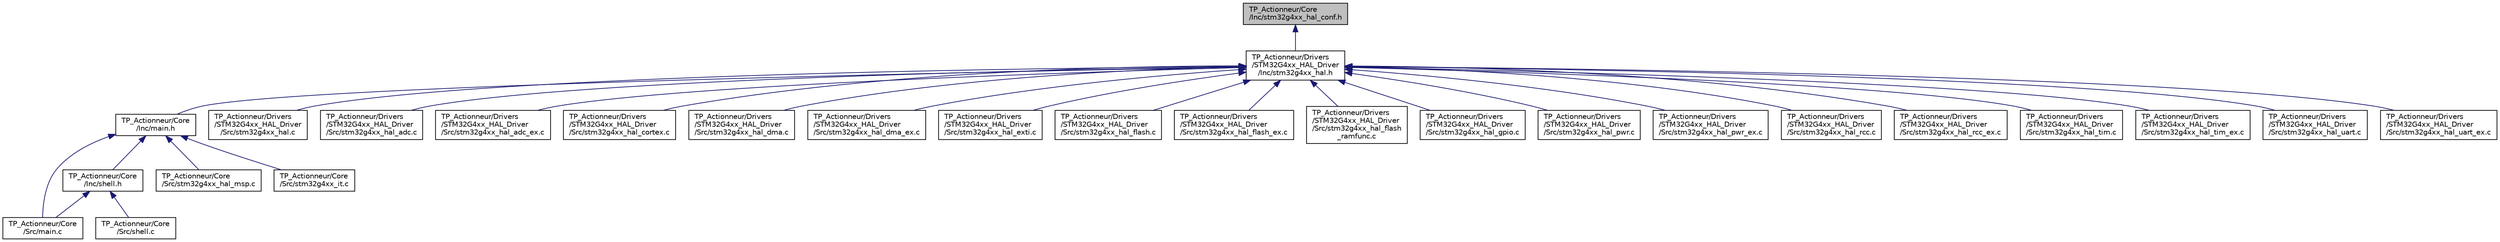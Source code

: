 digraph "TP_Actionneur/Core/Inc/stm32g4xx_hal_conf.h"
{
 // LATEX_PDF_SIZE
  edge [fontname="Helvetica",fontsize="10",labelfontname="Helvetica",labelfontsize="10"];
  node [fontname="Helvetica",fontsize="10",shape=record];
  Node1 [label="TP_Actionneur/Core\l/Inc/stm32g4xx_hal_conf.h",height=0.2,width=0.4,color="black", fillcolor="grey75", style="filled", fontcolor="black",tooltip="HAL configuration file."];
  Node1 -> Node2 [dir="back",color="midnightblue",fontsize="10",style="solid",fontname="Helvetica"];
  Node2 [label="TP_Actionneur/Drivers\l/STM32G4xx_HAL_Driver\l/Inc/stm32g4xx_hal.h",height=0.2,width=0.4,color="black", fillcolor="white", style="filled",URL="$stm32g4xx__hal_8h.html",tooltip="This file contains all the functions prototypes for the HAL module driver."];
  Node2 -> Node3 [dir="back",color="midnightblue",fontsize="10",style="solid",fontname="Helvetica"];
  Node3 [label="TP_Actionneur/Core\l/Inc/main.h",height=0.2,width=0.4,color="black", fillcolor="white", style="filled",URL="$main_8h.html",tooltip=": Header for main.c file. This file contains the common defines of the application."];
  Node3 -> Node4 [dir="back",color="midnightblue",fontsize="10",style="solid",fontname="Helvetica"];
  Node4 [label="TP_Actionneur/Core\l/Inc/shell.h",height=0.2,width=0.4,color="black", fillcolor="white", style="filled",URL="$shell_8h_source.html",tooltip=" "];
  Node4 -> Node5 [dir="back",color="midnightblue",fontsize="10",style="solid",fontname="Helvetica"];
  Node5 [label="TP_Actionneur/Core\l/Src/main.c",height=0.2,width=0.4,color="black", fillcolor="white", style="filled",URL="$main_8c.html",tooltip="Main program body."];
  Node4 -> Node6 [dir="back",color="midnightblue",fontsize="10",style="solid",fontname="Helvetica"];
  Node6 [label="TP_Actionneur/Core\l/Src/shell.c",height=0.2,width=0.4,color="black", fillcolor="white", style="filled",URL="$shell_8c.html",tooltip="Shell program body."];
  Node3 -> Node5 [dir="back",color="midnightblue",fontsize="10",style="solid",fontname="Helvetica"];
  Node3 -> Node7 [dir="back",color="midnightblue",fontsize="10",style="solid",fontname="Helvetica"];
  Node7 [label="TP_Actionneur/Core\l/Src/stm32g4xx_hal_msp.c",height=0.2,width=0.4,color="black", fillcolor="white", style="filled",URL="$stm32g4xx__hal__msp_8c.html",tooltip="This file provides code for the MSP Initialization and de-Initialization codes."];
  Node3 -> Node8 [dir="back",color="midnightblue",fontsize="10",style="solid",fontname="Helvetica"];
  Node8 [label="TP_Actionneur/Core\l/Src/stm32g4xx_it.c",height=0.2,width=0.4,color="black", fillcolor="white", style="filled",URL="$stm32g4xx__it_8c.html",tooltip="Interrupt Service Routines."];
  Node2 -> Node9 [dir="back",color="midnightblue",fontsize="10",style="solid",fontname="Helvetica"];
  Node9 [label="TP_Actionneur/Drivers\l/STM32G4xx_HAL_Driver\l/Src/stm32g4xx_hal.c",height=0.2,width=0.4,color="black", fillcolor="white", style="filled",URL="$stm32g4xx__hal_8c.html",tooltip="HAL module driver. This is the common part of the HAL initialization."];
  Node2 -> Node10 [dir="back",color="midnightblue",fontsize="10",style="solid",fontname="Helvetica"];
  Node10 [label="TP_Actionneur/Drivers\l/STM32G4xx_HAL_Driver\l/Src/stm32g4xx_hal_adc.c",height=0.2,width=0.4,color="black", fillcolor="white", style="filled",URL="$stm32g4xx__hal__adc_8c.html",tooltip="This file provides firmware functions to manage the following functionalities of the Analog to Digita..."];
  Node2 -> Node11 [dir="back",color="midnightblue",fontsize="10",style="solid",fontname="Helvetica"];
  Node11 [label="TP_Actionneur/Drivers\l/STM32G4xx_HAL_Driver\l/Src/stm32g4xx_hal_adc_ex.c",height=0.2,width=0.4,color="black", fillcolor="white", style="filled",URL="$stm32g4xx__hal__adc__ex_8c.html",tooltip="This file provides firmware functions to manage the following functionalities of the Analog to Digita..."];
  Node2 -> Node12 [dir="back",color="midnightblue",fontsize="10",style="solid",fontname="Helvetica"];
  Node12 [label="TP_Actionneur/Drivers\l/STM32G4xx_HAL_Driver\l/Src/stm32g4xx_hal_cortex.c",height=0.2,width=0.4,color="black", fillcolor="white", style="filled",URL="$stm32g4xx__hal__cortex_8c.html",tooltip="CORTEX HAL module driver. This file provides firmware functions to manage the following functionaliti..."];
  Node2 -> Node13 [dir="back",color="midnightblue",fontsize="10",style="solid",fontname="Helvetica"];
  Node13 [label="TP_Actionneur/Drivers\l/STM32G4xx_HAL_Driver\l/Src/stm32g4xx_hal_dma.c",height=0.2,width=0.4,color="black", fillcolor="white", style="filled",URL="$stm32g4xx__hal__dma_8c.html",tooltip="DMA HAL module driver. This file provides firmware functions to manage the following functionalities ..."];
  Node2 -> Node14 [dir="back",color="midnightblue",fontsize="10",style="solid",fontname="Helvetica"];
  Node14 [label="TP_Actionneur/Drivers\l/STM32G4xx_HAL_Driver\l/Src/stm32g4xx_hal_dma_ex.c",height=0.2,width=0.4,color="black", fillcolor="white", style="filled",URL="$stm32g4xx__hal__dma__ex_8c.html",tooltip="DMA Extension HAL module driver This file provides firmware functions to manage the following functio..."];
  Node2 -> Node15 [dir="back",color="midnightblue",fontsize="10",style="solid",fontname="Helvetica"];
  Node15 [label="TP_Actionneur/Drivers\l/STM32G4xx_HAL_Driver\l/Src/stm32g4xx_hal_exti.c",height=0.2,width=0.4,color="black", fillcolor="white", style="filled",URL="$stm32g4xx__hal__exti_8c.html",tooltip="EXTI HAL module driver. This file provides firmware functions to manage the following functionalities..."];
  Node2 -> Node16 [dir="back",color="midnightblue",fontsize="10",style="solid",fontname="Helvetica"];
  Node16 [label="TP_Actionneur/Drivers\l/STM32G4xx_HAL_Driver\l/Src/stm32g4xx_hal_flash.c",height=0.2,width=0.4,color="black", fillcolor="white", style="filled",URL="$stm32g4xx__hal__flash_8c.html",tooltip="FLASH HAL module driver. This file provides firmware functions to manage the following functionalitie..."];
  Node2 -> Node17 [dir="back",color="midnightblue",fontsize="10",style="solid",fontname="Helvetica"];
  Node17 [label="TP_Actionneur/Drivers\l/STM32G4xx_HAL_Driver\l/Src/stm32g4xx_hal_flash_ex.c",height=0.2,width=0.4,color="black", fillcolor="white", style="filled",URL="$stm32g4xx__hal__flash__ex_8c.html",tooltip="Extended FLASH HAL module driver. This file provides firmware functions to manage the following funct..."];
  Node2 -> Node18 [dir="back",color="midnightblue",fontsize="10",style="solid",fontname="Helvetica"];
  Node18 [label="TP_Actionneur/Drivers\l/STM32G4xx_HAL_Driver\l/Src/stm32g4xx_hal_flash\l_ramfunc.c",height=0.2,width=0.4,color="black", fillcolor="white", style="filled",URL="$stm32g4xx__hal__flash__ramfunc_8c.html",tooltip="FLASH RAMFUNC driver. This file provides a Flash firmware functions which should be executed from int..."];
  Node2 -> Node19 [dir="back",color="midnightblue",fontsize="10",style="solid",fontname="Helvetica"];
  Node19 [label="TP_Actionneur/Drivers\l/STM32G4xx_HAL_Driver\l/Src/stm32g4xx_hal_gpio.c",height=0.2,width=0.4,color="black", fillcolor="white", style="filled",URL="$stm32g4xx__hal__gpio_8c.html",tooltip="GPIO HAL module driver. This file provides firmware functions to manage the following functionalities..."];
  Node2 -> Node20 [dir="back",color="midnightblue",fontsize="10",style="solid",fontname="Helvetica"];
  Node20 [label="TP_Actionneur/Drivers\l/STM32G4xx_HAL_Driver\l/Src/stm32g4xx_hal_pwr.c",height=0.2,width=0.4,color="black", fillcolor="white", style="filled",URL="$stm32g4xx__hal__pwr_8c.html",tooltip="PWR HAL module driver. This file provides firmware functions to manage the following functionalities ..."];
  Node2 -> Node21 [dir="back",color="midnightblue",fontsize="10",style="solid",fontname="Helvetica"];
  Node21 [label="TP_Actionneur/Drivers\l/STM32G4xx_HAL_Driver\l/Src/stm32g4xx_hal_pwr_ex.c",height=0.2,width=0.4,color="black", fillcolor="white", style="filled",URL="$stm32g4xx__hal__pwr__ex_8c.html",tooltip="Extended PWR HAL module driver. This file provides firmware functions to manage the following functio..."];
  Node2 -> Node22 [dir="back",color="midnightblue",fontsize="10",style="solid",fontname="Helvetica"];
  Node22 [label="TP_Actionneur/Drivers\l/STM32G4xx_HAL_Driver\l/Src/stm32g4xx_hal_rcc.c",height=0.2,width=0.4,color="black", fillcolor="white", style="filled",URL="$stm32g4xx__hal__rcc_8c.html",tooltip="RCC HAL module driver. This file provides firmware functions to manage the following functionalities ..."];
  Node2 -> Node23 [dir="back",color="midnightblue",fontsize="10",style="solid",fontname="Helvetica"];
  Node23 [label="TP_Actionneur/Drivers\l/STM32G4xx_HAL_Driver\l/Src/stm32g4xx_hal_rcc_ex.c",height=0.2,width=0.4,color="black", fillcolor="white", style="filled",URL="$stm32g4xx__hal__rcc__ex_8c.html",tooltip="Extended RCC HAL module driver. This file provides firmware functions to manage the following functio..."];
  Node2 -> Node24 [dir="back",color="midnightblue",fontsize="10",style="solid",fontname="Helvetica"];
  Node24 [label="TP_Actionneur/Drivers\l/STM32G4xx_HAL_Driver\l/Src/stm32g4xx_hal_tim.c",height=0.2,width=0.4,color="black", fillcolor="white", style="filled",URL="$stm32g4xx__hal__tim_8c.html",tooltip="TIM HAL module driver. This file provides firmware functions to manage the following functionalities ..."];
  Node2 -> Node25 [dir="back",color="midnightblue",fontsize="10",style="solid",fontname="Helvetica"];
  Node25 [label="TP_Actionneur/Drivers\l/STM32G4xx_HAL_Driver\l/Src/stm32g4xx_hal_tim_ex.c",height=0.2,width=0.4,color="black", fillcolor="white", style="filled",URL="$stm32g4xx__hal__tim__ex_8c.html",tooltip="TIM HAL module driver. This file provides firmware functions to manage the following functionalities ..."];
  Node2 -> Node26 [dir="back",color="midnightblue",fontsize="10",style="solid",fontname="Helvetica"];
  Node26 [label="TP_Actionneur/Drivers\l/STM32G4xx_HAL_Driver\l/Src/stm32g4xx_hal_uart.c",height=0.2,width=0.4,color="black", fillcolor="white", style="filled",URL="$stm32g4xx__hal__uart_8c.html",tooltip="UART HAL module driver. This file provides firmware functions to manage the following functionalities..."];
  Node2 -> Node27 [dir="back",color="midnightblue",fontsize="10",style="solid",fontname="Helvetica"];
  Node27 [label="TP_Actionneur/Drivers\l/STM32G4xx_HAL_Driver\l/Src/stm32g4xx_hal_uart_ex.c",height=0.2,width=0.4,color="black", fillcolor="white", style="filled",URL="$stm32g4xx__hal__uart__ex_8c.html",tooltip="Extended UART HAL module driver. This file provides firmware functions to manage the following extend..."];
}
